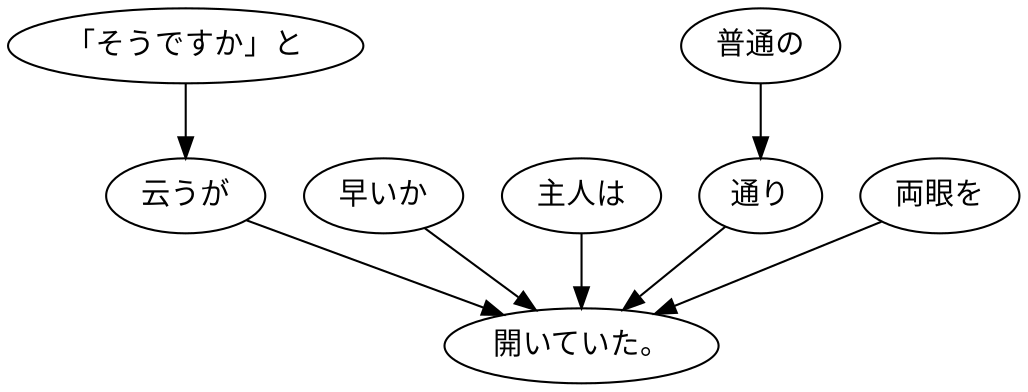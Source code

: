 digraph graph5435 {
	node0 [label="「そうですか」と"];
	node1 [label="云うが"];
	node2 [label="早いか"];
	node3 [label="主人は"];
	node4 [label="普通の"];
	node5 [label="通り"];
	node6 [label="両眼を"];
	node7 [label="開いていた。"];
	node0 -> node1;
	node1 -> node7;
	node2 -> node7;
	node3 -> node7;
	node4 -> node5;
	node5 -> node7;
	node6 -> node7;
}
